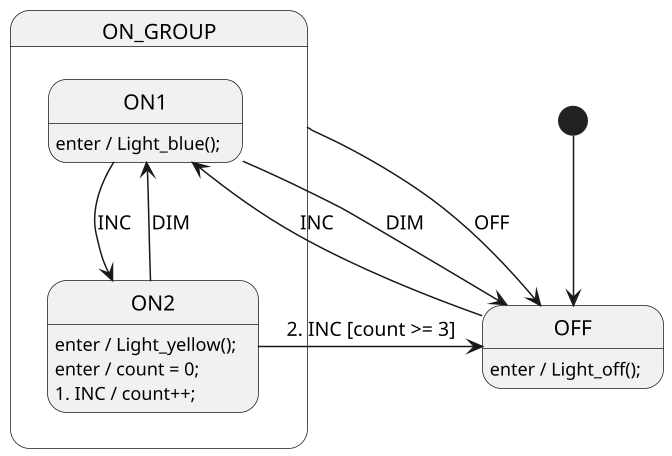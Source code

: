 @startuml LightSm

scale 1.5

' //////////////////////// STATE ORGANIZATION ///////////////////////
' More info: https://github.com/StateSmith/StateSmith/wiki/PlantUML

state OFF
state ON_GROUP {
    state ON1
    state ON2
}


' ///////////////////////// STATE HANDLERS /////////////////////////
' Syntax: https://github.com/StateSmith/StateSmith/wiki/Behaviors

[*] --> OFF

OFF: enter / Light_off();
OFF -left-> ON1: INC

ON_GROUP -> OFF: OFF

ON1: enter / Light_blue();
ON1 --> ON2: INC
ON1 -right-> OFF: DIM

ON2: enter / Light_yellow();
ON2: enter / count = 0;
ON2: 1. INC / count++;
ON2 --> ON1: DIM
ON2 -> OFF: 2. INC [count >= 3]

@enduml
